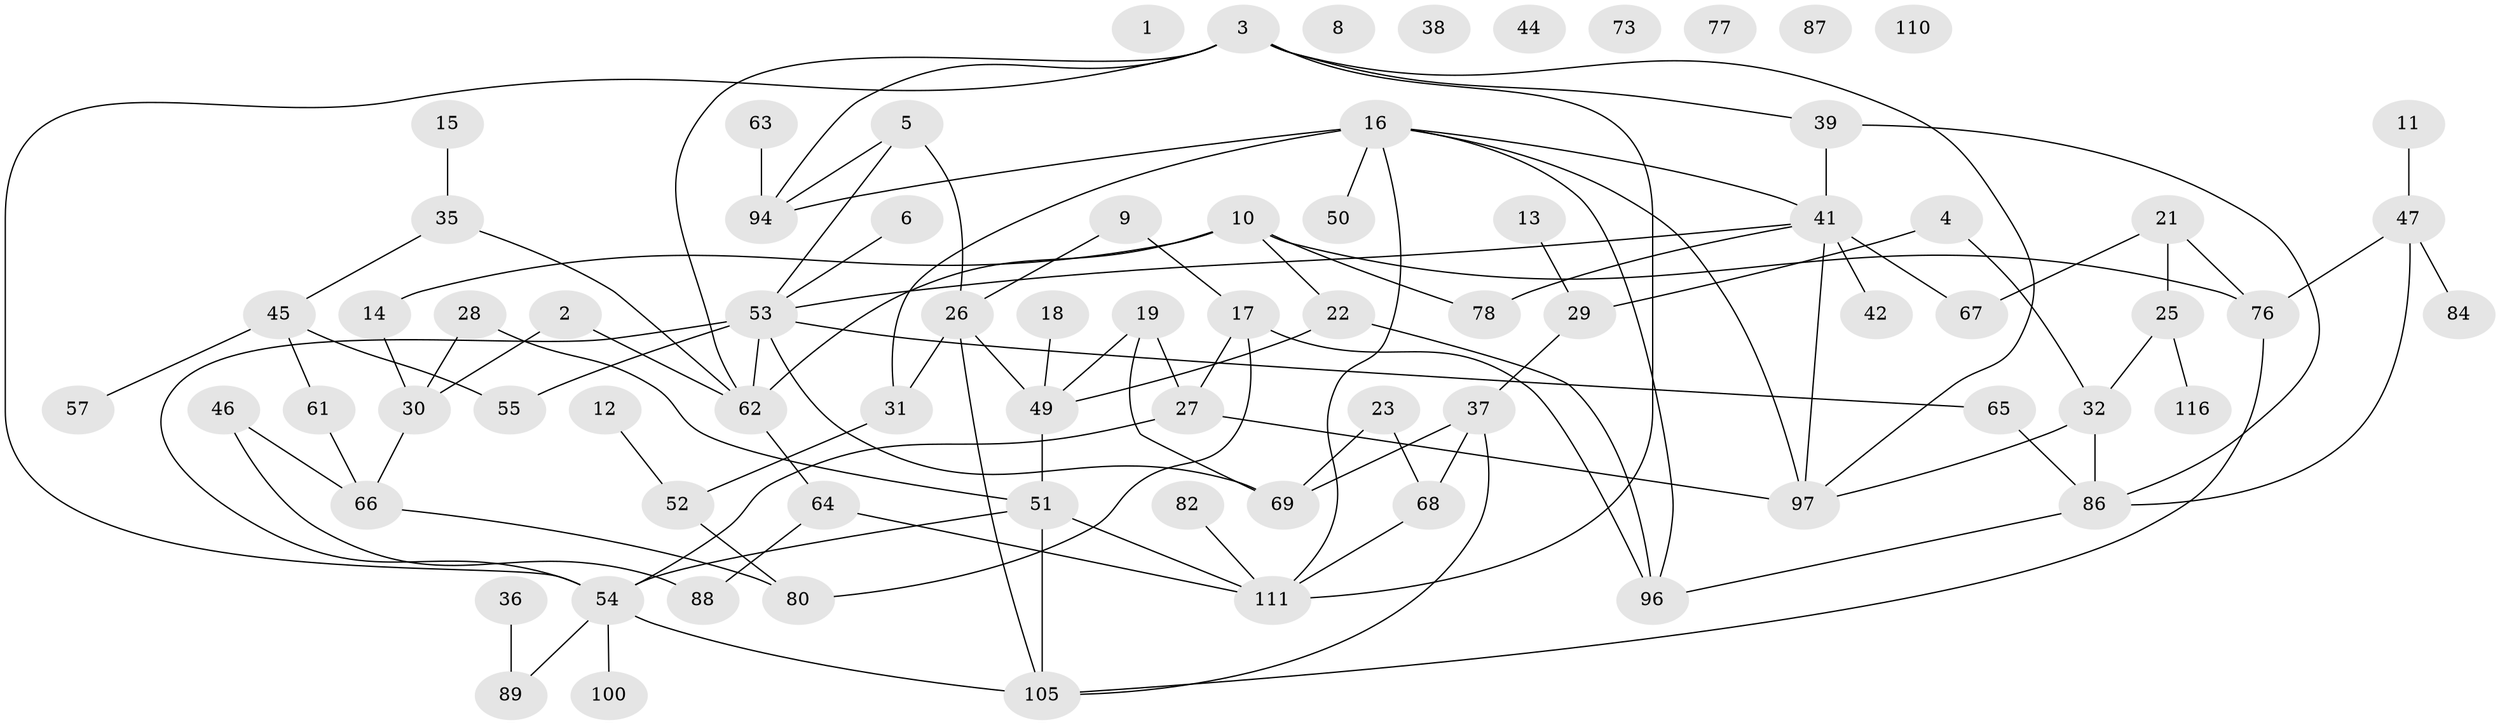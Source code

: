 // original degree distribution, {1: 0.1694915254237288, 2: 0.2796610169491525, 6: 0.01694915254237288, 3: 0.2627118644067797, 0: 0.059322033898305086, 4: 0.13559322033898305, 5: 0.06779661016949153, 7: 0.00847457627118644}
// Generated by graph-tools (version 1.1) at 2025/41/03/06/25 10:41:20]
// undirected, 76 vertices, 106 edges
graph export_dot {
graph [start="1"]
  node [color=gray90,style=filled];
  1 [super="+93"];
  2 [super="+43"];
  3 [super="+59"];
  4 [super="+7"];
  5 [super="+48"];
  6;
  8;
  9 [super="+33"];
  10 [super="+58"];
  11;
  12 [super="+81"];
  13;
  14;
  15;
  16 [super="+99"];
  17 [super="+56"];
  18 [super="+24"];
  19 [super="+20"];
  21 [super="+107"];
  22;
  23 [super="+85"];
  25 [super="+117"];
  26 [super="+106"];
  27 [super="+34"];
  28 [super="+113"];
  29 [super="+71"];
  30 [super="+60"];
  31;
  32 [super="+90"];
  35;
  36;
  37 [super="+74"];
  38;
  39 [super="+40"];
  41 [super="+83"];
  42;
  44;
  45 [super="+70"];
  46;
  47 [super="+79"];
  49;
  50;
  51 [super="+72"];
  52 [super="+95"];
  53 [super="+91"];
  54;
  55;
  57;
  61;
  62 [super="+92"];
  63;
  64 [super="+114"];
  65;
  66 [super="+112"];
  67;
  68;
  69 [super="+75"];
  73;
  76 [super="+101"];
  77;
  78;
  80 [super="+98"];
  82;
  84;
  86 [super="+109"];
  87;
  88;
  89 [super="+108"];
  94 [super="+104"];
  96 [super="+102"];
  97 [super="+103"];
  100;
  105 [super="+115"];
  110;
  111 [super="+118"];
  116;
  2 -- 62;
  2 -- 30 [weight=2];
  3 -- 39;
  3 -- 54;
  3 -- 97;
  3 -- 111;
  3 -- 94;
  3 -- 62;
  4 -- 29;
  4 -- 32;
  5 -- 53;
  5 -- 26;
  5 -- 94;
  6 -- 53;
  9 -- 17;
  9 -- 26;
  10 -- 14;
  10 -- 22;
  10 -- 78;
  10 -- 76;
  10 -- 62;
  11 -- 47;
  12 -- 52;
  13 -- 29;
  14 -- 30;
  15 -- 35;
  16 -- 31;
  16 -- 96;
  16 -- 111;
  16 -- 50;
  16 -- 41;
  16 -- 94 [weight=2];
  16 -- 97;
  17 -- 96;
  17 -- 80;
  17 -- 27;
  18 -- 49;
  19 -- 27;
  19 -- 49;
  19 -- 69;
  21 -- 25;
  21 -- 67;
  21 -- 76;
  22 -- 49;
  22 -- 96;
  23 -- 68;
  23 -- 69;
  25 -- 32;
  25 -- 116;
  26 -- 31;
  26 -- 49;
  26 -- 105;
  27 -- 54;
  27 -- 97;
  28 -- 30;
  28 -- 51;
  29 -- 37;
  30 -- 66;
  31 -- 52;
  32 -- 97;
  32 -- 86;
  35 -- 62;
  35 -- 45;
  36 -- 89;
  37 -- 69;
  37 -- 105;
  37 -- 68;
  39 -- 41;
  39 -- 86;
  41 -- 67;
  41 -- 78;
  41 -- 53;
  41 -- 42;
  41 -- 97;
  45 -- 55 [weight=2];
  45 -- 61;
  45 -- 57;
  46 -- 66;
  46 -- 88;
  47 -- 84;
  47 -- 86;
  47 -- 76;
  49 -- 51;
  51 -- 111;
  51 -- 105;
  51 -- 54;
  52 -- 80;
  53 -- 54;
  53 -- 62;
  53 -- 65;
  53 -- 69;
  53 -- 55;
  54 -- 100;
  54 -- 105;
  54 -- 89;
  61 -- 66;
  62 -- 64;
  63 -- 94;
  64 -- 88;
  64 -- 111;
  65 -- 86;
  66 -- 80;
  68 -- 111;
  76 -- 105;
  82 -- 111;
  86 -- 96;
}
